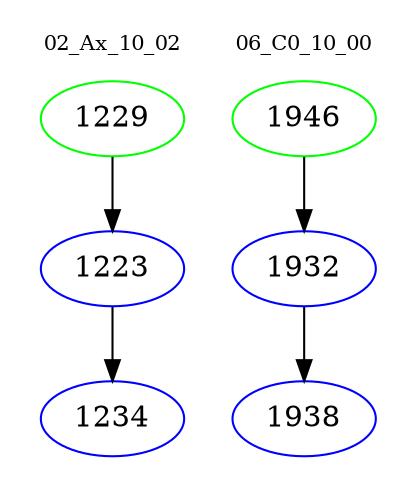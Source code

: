 digraph{
subgraph cluster_0 {
color = white
label = "02_Ax_10_02";
fontsize=10;
T0_1229 [label="1229", color="green"]
T0_1229 -> T0_1223 [color="black"]
T0_1223 [label="1223", color="blue"]
T0_1223 -> T0_1234 [color="black"]
T0_1234 [label="1234", color="blue"]
}
subgraph cluster_1 {
color = white
label = "06_C0_10_00";
fontsize=10;
T1_1946 [label="1946", color="green"]
T1_1946 -> T1_1932 [color="black"]
T1_1932 [label="1932", color="blue"]
T1_1932 -> T1_1938 [color="black"]
T1_1938 [label="1938", color="blue"]
}
}
